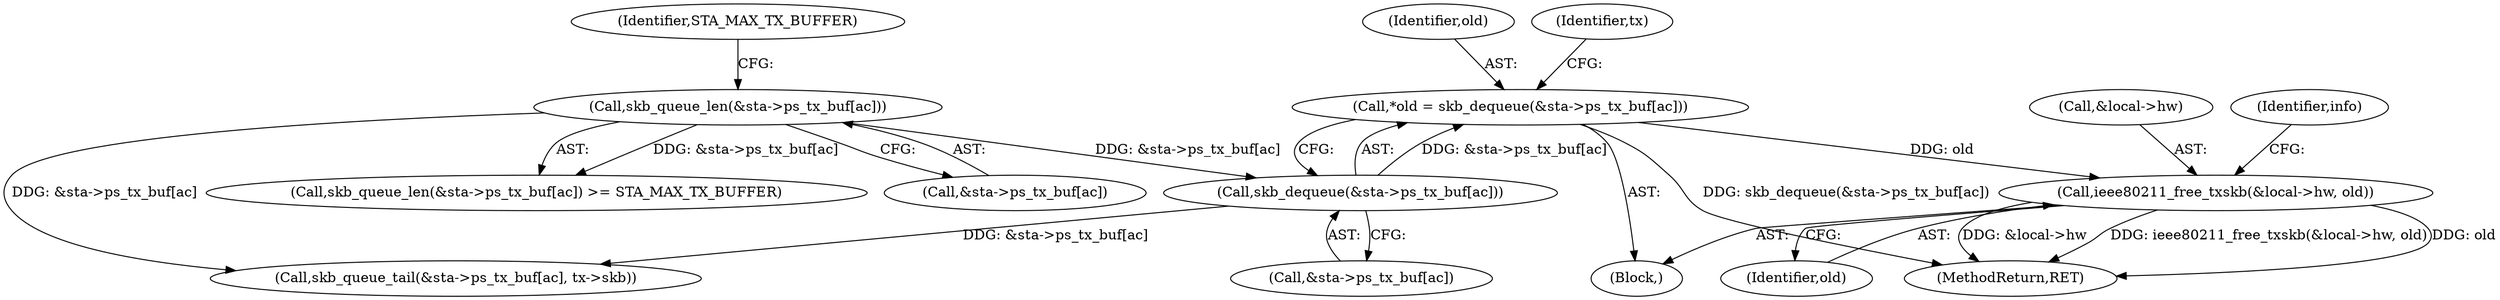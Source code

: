digraph "0_linux_1d147bfa64293b2723c4fec50922168658e613ba_1@API" {
"1000238" [label="(Call,ieee80211_free_txskb(&local->hw, old))"];
"1000218" [label="(Call,*old = skb_dequeue(&sta->ps_tx_buf[ac]))"];
"1000220" [label="(Call,skb_dequeue(&sta->ps_tx_buf[ac]))"];
"1000208" [label="(Call,skb_queue_len(&sta->ps_tx_buf[ac]))"];
"1000238" [label="(Call,ieee80211_free_txskb(&local->hw, old))"];
"1000215" [label="(Identifier,STA_MAX_TX_BUFFER)"];
"1000239" [label="(Call,&local->hw)"];
"1000229" [label="(Identifier,tx)"];
"1000280" [label="(Call,skb_queue_tail(&sta->ps_tx_buf[ac], tx->skb))"];
"1000207" [label="(Call,skb_queue_len(&sta->ps_tx_buf[ac]) >= STA_MAX_TX_BUFFER)"];
"1000218" [label="(Call,*old = skb_dequeue(&sta->ps_tx_buf[ac]))"];
"1000243" [label="(Identifier,old)"];
"1000209" [label="(Call,&sta->ps_tx_buf[ac])"];
"1000220" [label="(Call,skb_dequeue(&sta->ps_tx_buf[ac]))"];
"1000221" [label="(Call,&sta->ps_tx_buf[ac])"];
"1000219" [label="(Identifier,old)"];
"1000208" [label="(Call,skb_queue_len(&sta->ps_tx_buf[ac]))"];
"1000334" [label="(MethodReturn,RET)"];
"1000216" [label="(Block,)"];
"1000254" [label="(Identifier,info)"];
"1000238" -> "1000216"  [label="AST: "];
"1000238" -> "1000243"  [label="CFG: "];
"1000239" -> "1000238"  [label="AST: "];
"1000243" -> "1000238"  [label="AST: "];
"1000254" -> "1000238"  [label="CFG: "];
"1000238" -> "1000334"  [label="DDG: &local->hw"];
"1000238" -> "1000334"  [label="DDG: ieee80211_free_txskb(&local->hw, old)"];
"1000238" -> "1000334"  [label="DDG: old"];
"1000218" -> "1000238"  [label="DDG: old"];
"1000218" -> "1000216"  [label="AST: "];
"1000218" -> "1000220"  [label="CFG: "];
"1000219" -> "1000218"  [label="AST: "];
"1000220" -> "1000218"  [label="AST: "];
"1000229" -> "1000218"  [label="CFG: "];
"1000218" -> "1000334"  [label="DDG: skb_dequeue(&sta->ps_tx_buf[ac])"];
"1000220" -> "1000218"  [label="DDG: &sta->ps_tx_buf[ac]"];
"1000220" -> "1000221"  [label="CFG: "];
"1000221" -> "1000220"  [label="AST: "];
"1000208" -> "1000220"  [label="DDG: &sta->ps_tx_buf[ac]"];
"1000220" -> "1000280"  [label="DDG: &sta->ps_tx_buf[ac]"];
"1000208" -> "1000207"  [label="AST: "];
"1000208" -> "1000209"  [label="CFG: "];
"1000209" -> "1000208"  [label="AST: "];
"1000215" -> "1000208"  [label="CFG: "];
"1000208" -> "1000207"  [label="DDG: &sta->ps_tx_buf[ac]"];
"1000208" -> "1000280"  [label="DDG: &sta->ps_tx_buf[ac]"];
}

